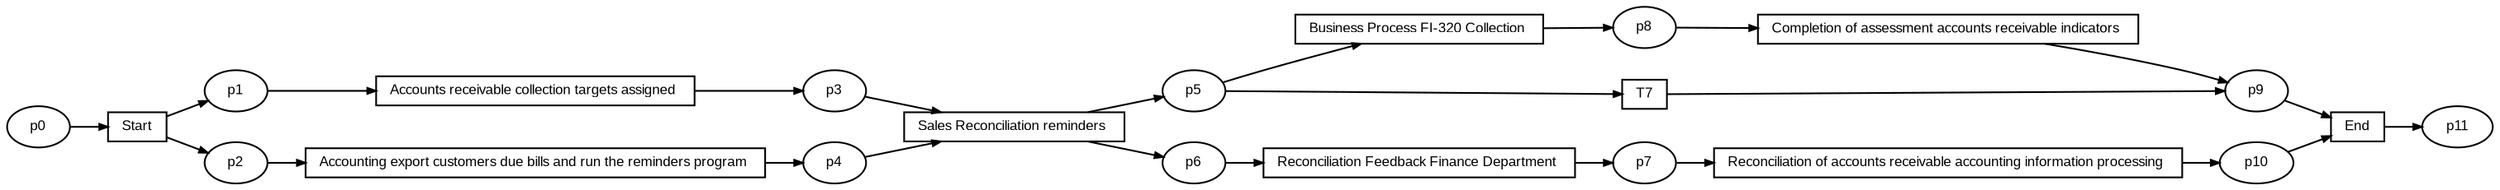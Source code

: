 digraph G {ranksep=".3"; fontsize="8"; remincross=true; margin="0.0,0.0"; fontname="Arial";rankdir="LR"; 
edge [arrowsize="0.5"];
node [height=".2",width=".2",fontname="Arial",fontsize="8"];
t0 [shape="box",label="Start"];
t1 [shape="box",label="Accounts receivable collection targets assigned "];
t2 [shape="box",label="Accounting export customers due bills and run the reminders program "];
t3 [shape="box",label="Sales Reconciliation reminders "];
t4 [shape="box",label="Reconciliation Feedback Finance Department "];
t5 [shape="box",label="Reconciliation of accounts receivable accounting information processing "];
t6 [shape="box",label="Business Process FI-320 Collection "];
t7 [shape="box",label="T7"];
t8 [shape="box",label="Completion of assessment accounts receivable indicators "];
t9 [shape="box",label="End"];
p0 [shape="oval",label="p0"];
p1 [shape="oval",label="p1"];
p2 [shape="oval",label="p10"];
p3 [shape="oval",label="p11"];
p4 [shape="oval",label="p2"];
p5 [shape="oval",label="p3"];
p6 [shape="oval",label="p4"];
p7 [shape="oval",label="p5"];
p8 [shape="oval",label="p6"];
p9 [shape="oval",label="p7"];
p10 [shape="oval",label="p8"];
p11 [shape="oval",label="p9"];
t5 -> p2[label=""];
p2 -> t9[label=""];
p9 -> t5[label=""];
t6 -> p10[label=""];
p1 -> t1[label=""];
p11 -> t9[label=""];
t4 -> p9[label=""];
p0 -> t0[label=""];
t3 -> p7[label=""];
p7 -> t6[label=""];
p10 -> t8[label=""];
t3 -> p8[label=""];
p8 -> t4[label=""];
t1 -> p5[label=""];
t7 -> p11[label=""];
t8 -> p11[label=""];
p5 -> t3[label=""];
t9 -> p3[label=""];
t2 -> p6[label=""];
p6 -> t3[label=""];
t0 -> p1[label=""];
t0 -> p4[label=""];
p4 -> t2[label=""];
p7 -> t7[label=""];
}
